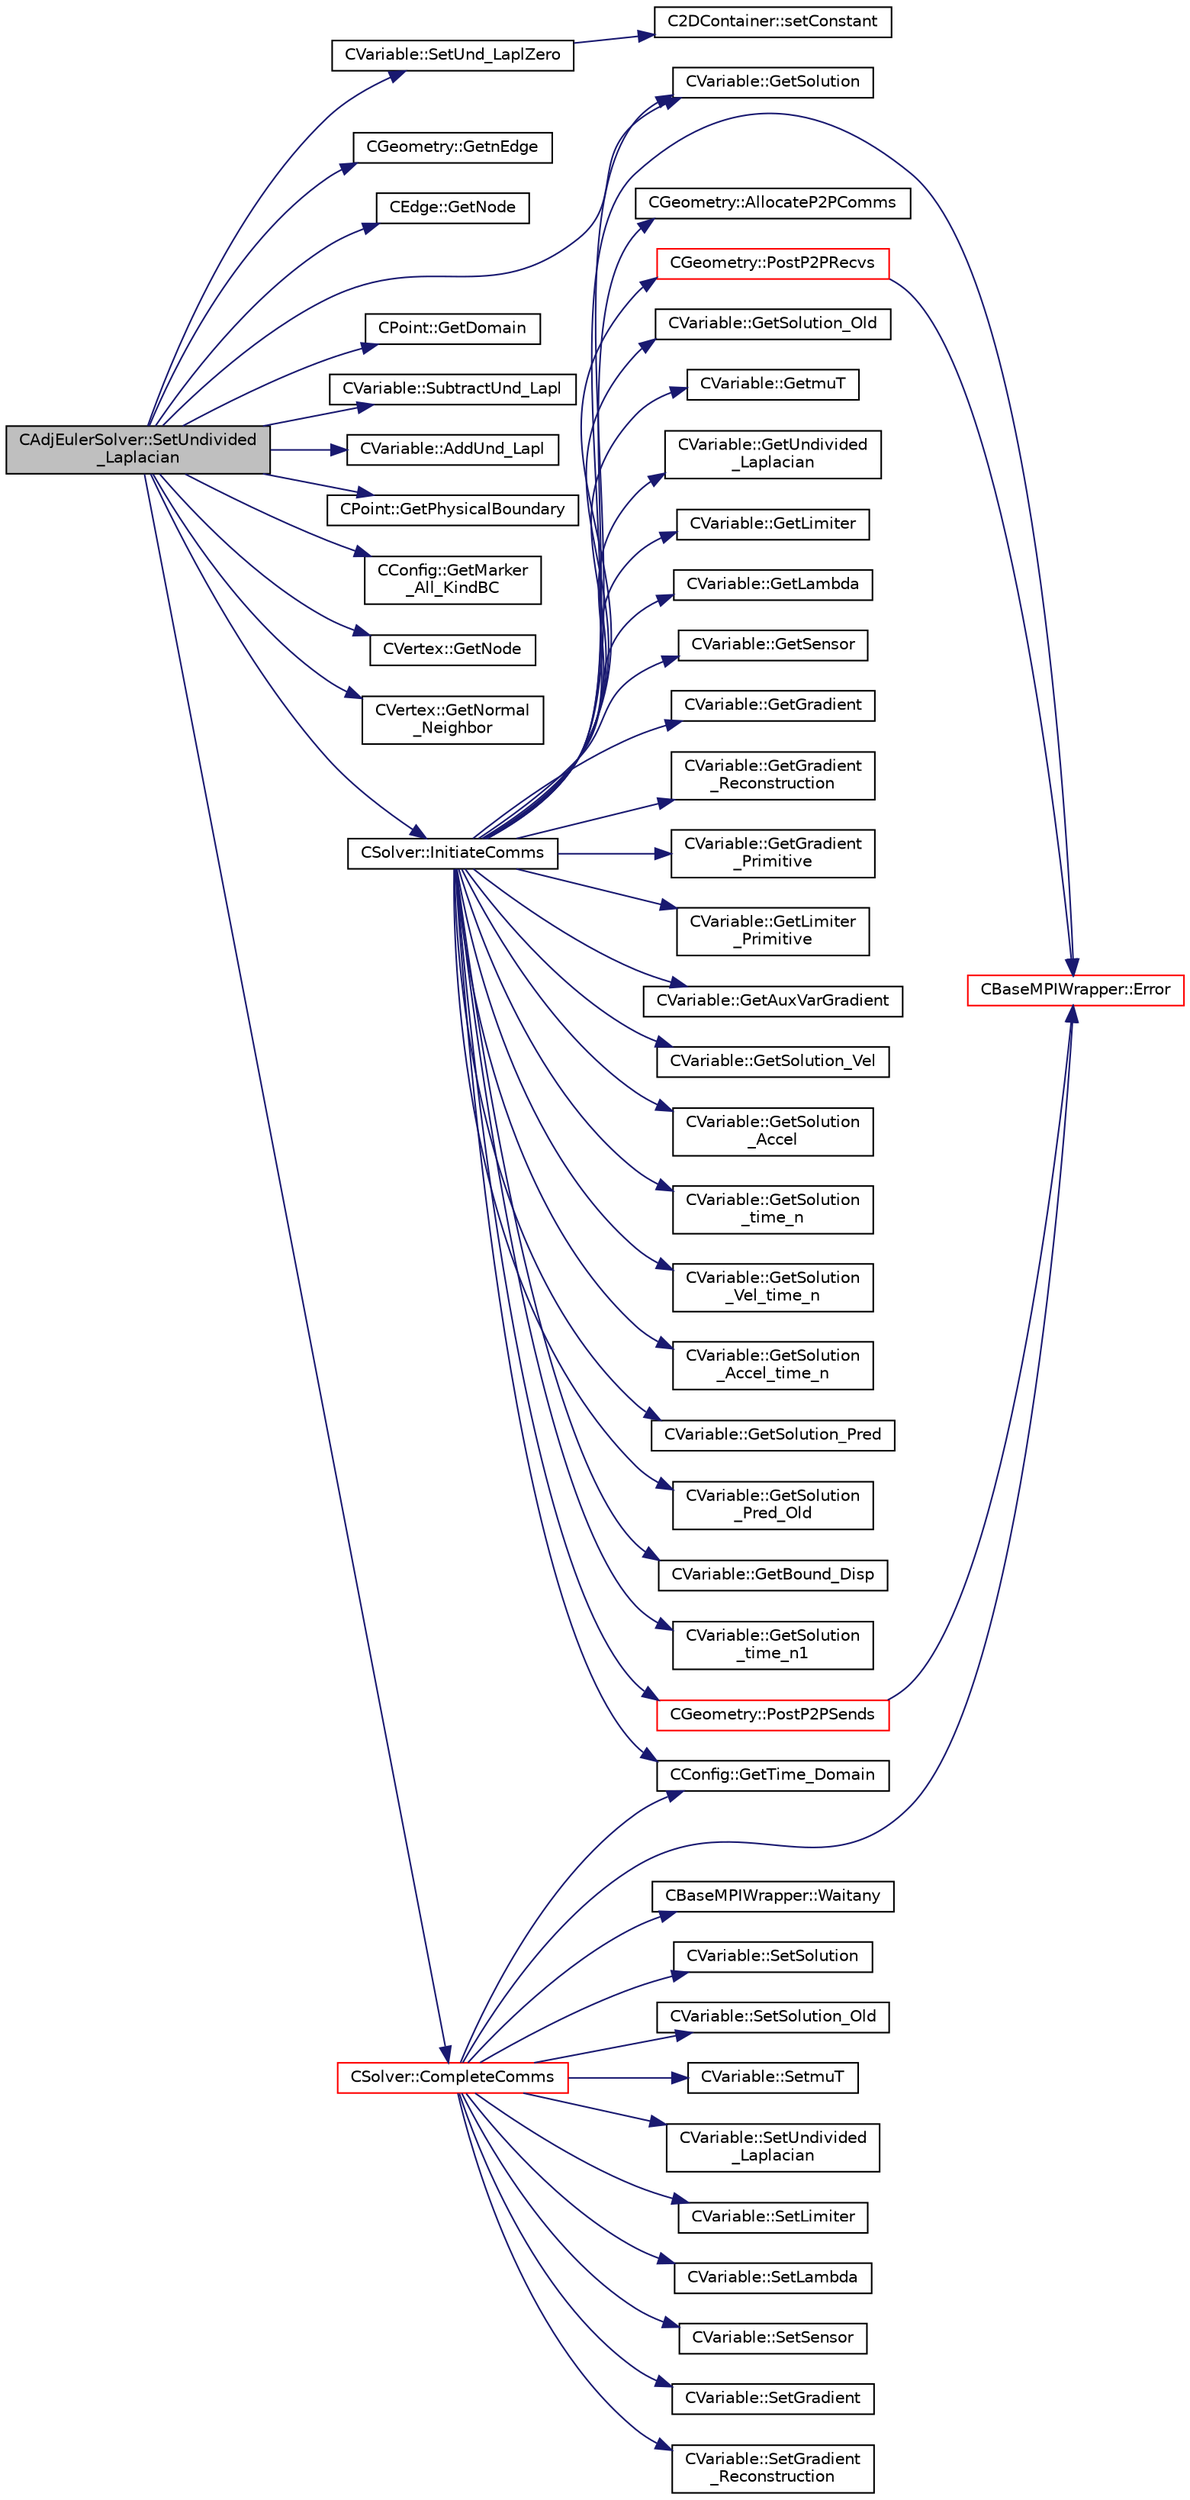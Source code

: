 digraph "CAdjEulerSolver::SetUndivided_Laplacian"
{
  edge [fontname="Helvetica",fontsize="10",labelfontname="Helvetica",labelfontsize="10"];
  node [fontname="Helvetica",fontsize="10",shape=record];
  rankdir="LR";
  Node1309 [label="CAdjEulerSolver::SetUndivided\l_Laplacian",height=0.2,width=0.4,color="black", fillcolor="grey75", style="filled", fontcolor="black"];
  Node1309 -> Node1310 [color="midnightblue",fontsize="10",style="solid",fontname="Helvetica"];
  Node1310 [label="CVariable::SetUnd_LaplZero",height=0.2,width=0.4,color="black", fillcolor="white", style="filled",URL="$class_c_variable.html#afd902392baa9f32817eb102ce3333b2d",tooltip="Set the undivided laplacian of the solution to zero. "];
  Node1310 -> Node1311 [color="midnightblue",fontsize="10",style="solid",fontname="Helvetica"];
  Node1311 [label="C2DContainer::setConstant",height=0.2,width=0.4,color="black", fillcolor="white", style="filled",URL="$class_c2_d_container.html#ab9f8a545ab85abdd3291f0f65b4f411b",tooltip="Set value of all entries to \"value\". "];
  Node1309 -> Node1312 [color="midnightblue",fontsize="10",style="solid",fontname="Helvetica"];
  Node1312 [label="CGeometry::GetnEdge",height=0.2,width=0.4,color="black", fillcolor="white", style="filled",URL="$class_c_geometry.html#a7d6e1e1d1e46da8f55ecbe1a9380530a",tooltip="Get number of edges. "];
  Node1309 -> Node1313 [color="midnightblue",fontsize="10",style="solid",fontname="Helvetica"];
  Node1313 [label="CEdge::GetNode",height=0.2,width=0.4,color="black", fillcolor="white", style="filled",URL="$class_c_edge.html#aee33b61d646e3fe59a4e23284ab1bf33",tooltip="Get the nodes of the edge. "];
  Node1309 -> Node1314 [color="midnightblue",fontsize="10",style="solid",fontname="Helvetica"];
  Node1314 [label="CVariable::GetSolution",height=0.2,width=0.4,color="black", fillcolor="white", style="filled",URL="$class_c_variable.html#a261483e39c23c1de7cb9aea7e917c121",tooltip="Get the solution. "];
  Node1309 -> Node1315 [color="midnightblue",fontsize="10",style="solid",fontname="Helvetica"];
  Node1315 [label="CPoint::GetDomain",height=0.2,width=0.4,color="black", fillcolor="white", style="filled",URL="$class_c_point.html#a1d7e22a60d4cfef356af1cba2bab3e55",tooltip="For parallel computation, its indicates if a point must be computed or not. "];
  Node1309 -> Node1316 [color="midnightblue",fontsize="10",style="solid",fontname="Helvetica"];
  Node1316 [label="CVariable::SubtractUnd_Lapl",height=0.2,width=0.4,color="black", fillcolor="white", style="filled",URL="$class_c_variable.html#a3e1fbb295367daa6dd39c85029aed7e5",tooltip="Subtract the value of the undivided laplacian of the solution. "];
  Node1309 -> Node1317 [color="midnightblue",fontsize="10",style="solid",fontname="Helvetica"];
  Node1317 [label="CVariable::AddUnd_Lapl",height=0.2,width=0.4,color="black", fillcolor="white", style="filled",URL="$class_c_variable.html#acaff2b205cec5e022381dbc11411e535",tooltip="Add the value of the undivided laplacian of the solution. "];
  Node1309 -> Node1318 [color="midnightblue",fontsize="10",style="solid",fontname="Helvetica"];
  Node1318 [label="CPoint::GetPhysicalBoundary",height=0.2,width=0.4,color="black", fillcolor="white", style="filled",URL="$class_c_point.html#a4eb5465beab412d0783a22515db2174d",tooltip="Provides information about if a point belong to the physical boundaries (without MPI). "];
  Node1309 -> Node1319 [color="midnightblue",fontsize="10",style="solid",fontname="Helvetica"];
  Node1319 [label="CConfig::GetMarker\l_All_KindBC",height=0.2,width=0.4,color="black", fillcolor="white", style="filled",URL="$class_c_config.html#a57d43acc1457d2d27095ce006218862e",tooltip="Get the kind of boundary for each marker. "];
  Node1309 -> Node1320 [color="midnightblue",fontsize="10",style="solid",fontname="Helvetica"];
  Node1320 [label="CVertex::GetNode",height=0.2,width=0.4,color="black", fillcolor="white", style="filled",URL="$class_c_vertex.html#a95c513bf927464157ed96b6c79779a1f",tooltip="Get the node of the vertex. "];
  Node1309 -> Node1321 [color="midnightblue",fontsize="10",style="solid",fontname="Helvetica"];
  Node1321 [label="CVertex::GetNormal\l_Neighbor",height=0.2,width=0.4,color="black", fillcolor="white", style="filled",URL="$class_c_vertex.html#a8d2bce3a6ee62007179e688dc2b9b182",tooltip="Get the value of the closest neighbor. "];
  Node1309 -> Node1322 [color="midnightblue",fontsize="10",style="solid",fontname="Helvetica"];
  Node1322 [label="CSolver::InitiateComms",height=0.2,width=0.4,color="black", fillcolor="white", style="filled",URL="$class_c_solver.html#a68ef94bc50683bd1f1d750b4a8cb7351",tooltip="Routine to load a solver quantity into the data structures for MPI point-to-point communication and t..."];
  Node1322 -> Node1323 [color="midnightblue",fontsize="10",style="solid",fontname="Helvetica"];
  Node1323 [label="CConfig::GetTime_Domain",height=0.2,width=0.4,color="black", fillcolor="white", style="filled",URL="$class_c_config.html#a6a11350b3c8d7577318be43cda6f7292",tooltip="Check if the multizone problem is solved for time domain. "];
  Node1322 -> Node1324 [color="midnightblue",fontsize="10",style="solid",fontname="Helvetica"];
  Node1324 [label="CBaseMPIWrapper::Error",height=0.2,width=0.4,color="red", fillcolor="white", style="filled",URL="$class_c_base_m_p_i_wrapper.html#a04457c47629bda56704e6a8804833eeb"];
  Node1322 -> Node1326 [color="midnightblue",fontsize="10",style="solid",fontname="Helvetica"];
  Node1326 [label="CGeometry::AllocateP2PComms",height=0.2,width=0.4,color="black", fillcolor="white", style="filled",URL="$class_c_geometry.html#ab8d78a9f4017431b7542e154f58a7e63",tooltip="Routine to allocate buffers for point-to-point MPI communications. Also called to dynamically realloc..."];
  Node1322 -> Node1327 [color="midnightblue",fontsize="10",style="solid",fontname="Helvetica"];
  Node1327 [label="CGeometry::PostP2PRecvs",height=0.2,width=0.4,color="red", fillcolor="white", style="filled",URL="$class_c_geometry.html#a35dd847b43dad069e3d73e376a0f32fb",tooltip="Routine to launch non-blocking recvs only for all point-to-point communication with neighboring parti..."];
  Node1327 -> Node1324 [color="midnightblue",fontsize="10",style="solid",fontname="Helvetica"];
  Node1322 -> Node1314 [color="midnightblue",fontsize="10",style="solid",fontname="Helvetica"];
  Node1322 -> Node1329 [color="midnightblue",fontsize="10",style="solid",fontname="Helvetica"];
  Node1329 [label="CVariable::GetSolution_Old",height=0.2,width=0.4,color="black", fillcolor="white", style="filled",URL="$class_c_variable.html#a70a9df6b6cc631f9c3b9a3ef7b3ecfe4",tooltip="Get the old solution of the problem (Runge-Kutta method) "];
  Node1322 -> Node1330 [color="midnightblue",fontsize="10",style="solid",fontname="Helvetica"];
  Node1330 [label="CVariable::GetmuT",height=0.2,width=0.4,color="black", fillcolor="white", style="filled",URL="$class_c_variable.html#ad35ee29420764dda0bbb574f7a7253e7",tooltip="Get the value of the eddy viscosity. "];
  Node1322 -> Node1331 [color="midnightblue",fontsize="10",style="solid",fontname="Helvetica"];
  Node1331 [label="CVariable::GetUndivided\l_Laplacian",height=0.2,width=0.4,color="black", fillcolor="white", style="filled",URL="$class_c_variable.html#a1dd90f7826e65b6b9fe15becaf82b1af",tooltip="Get the undivided laplacian of the solution. "];
  Node1322 -> Node1332 [color="midnightblue",fontsize="10",style="solid",fontname="Helvetica"];
  Node1332 [label="CVariable::GetLimiter",height=0.2,width=0.4,color="black", fillcolor="white", style="filled",URL="$class_c_variable.html#a9575966f5c250fca5f6c6ff4f2dd7558",tooltip="Get the value of the slope limiter. "];
  Node1322 -> Node1333 [color="midnightblue",fontsize="10",style="solid",fontname="Helvetica"];
  Node1333 [label="CVariable::GetLambda",height=0.2,width=0.4,color="black", fillcolor="white", style="filled",URL="$class_c_variable.html#af0b6afbd2666eab791d902f50fc3e869",tooltip="Get the value of the spectral radius. "];
  Node1322 -> Node1334 [color="midnightblue",fontsize="10",style="solid",fontname="Helvetica"];
  Node1334 [label="CVariable::GetSensor",height=0.2,width=0.4,color="black", fillcolor="white", style="filled",URL="$class_c_variable.html#afec545423f883bcd961ac9f1e5d18dd2",tooltip="Get the pressure sensor. "];
  Node1322 -> Node1335 [color="midnightblue",fontsize="10",style="solid",fontname="Helvetica"];
  Node1335 [label="CVariable::GetGradient",height=0.2,width=0.4,color="black", fillcolor="white", style="filled",URL="$class_c_variable.html#a7b58da4a928d622e7c2d4b4db047769d",tooltip="Get the value of the solution gradient. "];
  Node1322 -> Node1336 [color="midnightblue",fontsize="10",style="solid",fontname="Helvetica"];
  Node1336 [label="CVariable::GetGradient\l_Reconstruction",height=0.2,width=0.4,color="black", fillcolor="white", style="filled",URL="$class_c_variable.html#a977f02338e95faf16da03dceb858d21b",tooltip="Get the value of the primitive gradient for MUSCL reconstruction. "];
  Node1322 -> Node1337 [color="midnightblue",fontsize="10",style="solid",fontname="Helvetica"];
  Node1337 [label="CVariable::GetGradient\l_Primitive",height=0.2,width=0.4,color="black", fillcolor="white", style="filled",URL="$class_c_variable.html#a8b7f4e020a837b1fe639e8d875f964d5",tooltip="A virtual member. "];
  Node1322 -> Node1338 [color="midnightblue",fontsize="10",style="solid",fontname="Helvetica"];
  Node1338 [label="CVariable::GetLimiter\l_Primitive",height=0.2,width=0.4,color="black", fillcolor="white", style="filled",URL="$class_c_variable.html#a16ceb9b6d42113b37bb6f19652b22ed4",tooltip="A virtual member. "];
  Node1322 -> Node1339 [color="midnightblue",fontsize="10",style="solid",fontname="Helvetica"];
  Node1339 [label="CVariable::GetAuxVarGradient",height=0.2,width=0.4,color="black", fillcolor="white", style="filled",URL="$class_c_variable.html#a834d120ef94368df0db7b3b96a7a324c",tooltip="Get the gradient of the auxiliary variable. "];
  Node1322 -> Node1340 [color="midnightblue",fontsize="10",style="solid",fontname="Helvetica"];
  Node1340 [label="CVariable::GetSolution_Vel",height=0.2,width=0.4,color="black", fillcolor="white", style="filled",URL="$class_c_variable.html#ae403ee21871629716cbabead1c587dac",tooltip="Get the velocity (Structural Analysis). "];
  Node1322 -> Node1341 [color="midnightblue",fontsize="10",style="solid",fontname="Helvetica"];
  Node1341 [label="CVariable::GetSolution\l_Accel",height=0.2,width=0.4,color="black", fillcolor="white", style="filled",URL="$class_c_variable.html#aef2fdf091198070a00d12cdb4dea3ff6",tooltip="Get the acceleration (Structural Analysis). "];
  Node1322 -> Node1342 [color="midnightblue",fontsize="10",style="solid",fontname="Helvetica"];
  Node1342 [label="CVariable::GetSolution\l_time_n",height=0.2,width=0.4,color="black", fillcolor="white", style="filled",URL="$class_c_variable.html#a9162db789c2ca2b71159697cc500fcce",tooltip="Get the solution at time n. "];
  Node1322 -> Node1343 [color="midnightblue",fontsize="10",style="solid",fontname="Helvetica"];
  Node1343 [label="CVariable::GetSolution\l_Vel_time_n",height=0.2,width=0.4,color="black", fillcolor="white", style="filled",URL="$class_c_variable.html#ab36e9bb95a17f0561a94edb80f1ca4c0",tooltip="Get the velocity of the nodes (Structural Analysis) at time n. "];
  Node1322 -> Node1344 [color="midnightblue",fontsize="10",style="solid",fontname="Helvetica"];
  Node1344 [label="CVariable::GetSolution\l_Accel_time_n",height=0.2,width=0.4,color="black", fillcolor="white", style="filled",URL="$class_c_variable.html#acb493936a05287142a6257122f5cefb5",tooltip="Get the acceleration of the nodes (Structural Analysis) at time n. "];
  Node1322 -> Node1345 [color="midnightblue",fontsize="10",style="solid",fontname="Helvetica"];
  Node1345 [label="CVariable::GetSolution_Pred",height=0.2,width=0.4,color="black", fillcolor="white", style="filled",URL="$class_c_variable.html#adba4a8e082e70a9a6fe5d1d9c6e5c820",tooltip="A virtual member. Get the value of the solution predictor. "];
  Node1322 -> Node1346 [color="midnightblue",fontsize="10",style="solid",fontname="Helvetica"];
  Node1346 [label="CVariable::GetSolution\l_Pred_Old",height=0.2,width=0.4,color="black", fillcolor="white", style="filled",URL="$class_c_variable.html#a626f4cad3d20be125e844b9076e44e07",tooltip="A virtual member. Get the value of the solution predictor. "];
  Node1322 -> Node1347 [color="midnightblue",fontsize="10",style="solid",fontname="Helvetica"];
  Node1347 [label="CVariable::GetBound_Disp",height=0.2,width=0.4,color="black", fillcolor="white", style="filled",URL="$class_c_variable.html#a7e382eae45700e5c1e8973292c08f128",tooltip="A virtual member. Get the value of the displacement imposed at the boundary. "];
  Node1322 -> Node1348 [color="midnightblue",fontsize="10",style="solid",fontname="Helvetica"];
  Node1348 [label="CVariable::GetSolution\l_time_n1",height=0.2,width=0.4,color="black", fillcolor="white", style="filled",URL="$class_c_variable.html#a584e438afb716aa0ffce4ccc9b469ef6",tooltip="Get the solution at time n-1. "];
  Node1322 -> Node1349 [color="midnightblue",fontsize="10",style="solid",fontname="Helvetica"];
  Node1349 [label="CGeometry::PostP2PSends",height=0.2,width=0.4,color="red", fillcolor="white", style="filled",URL="$class_c_geometry.html#a3db8e369fc532db7a85a27fbb01056fe",tooltip="Routine to launch a single non-blocking send once the buffer is loaded for a point-to-point commucati..."];
  Node1349 -> Node1324 [color="midnightblue",fontsize="10",style="solid",fontname="Helvetica"];
  Node1309 -> Node1351 [color="midnightblue",fontsize="10",style="solid",fontname="Helvetica"];
  Node1351 [label="CSolver::CompleteComms",height=0.2,width=0.4,color="red", fillcolor="white", style="filled",URL="$class_c_solver.html#a8d3046ad54e177f0705a2bff99c1cf16",tooltip="Routine to complete the set of non-blocking communications launched by InitiateComms() and unpacking ..."];
  Node1351 -> Node1352 [color="midnightblue",fontsize="10",style="solid",fontname="Helvetica"];
  Node1352 [label="CBaseMPIWrapper::Waitany",height=0.2,width=0.4,color="black", fillcolor="white", style="filled",URL="$class_c_base_m_p_i_wrapper.html#ade364e6661c9eec2070a2448dbb5750b"];
  Node1351 -> Node1353 [color="midnightblue",fontsize="10",style="solid",fontname="Helvetica"];
  Node1353 [label="CVariable::SetSolution",height=0.2,width=0.4,color="black", fillcolor="white", style="filled",URL="$class_c_variable.html#a22fbbd7bc6491672843000644a05c6a5",tooltip="Set the value of the solution, all variables. "];
  Node1351 -> Node1354 [color="midnightblue",fontsize="10",style="solid",fontname="Helvetica"];
  Node1354 [label="CVariable::SetSolution_Old",height=0.2,width=0.4,color="black", fillcolor="white", style="filled",URL="$class_c_variable.html#a6ee4d8d450971204cc054a33d6473732",tooltip="Set the value of the old solution. "];
  Node1351 -> Node1355 [color="midnightblue",fontsize="10",style="solid",fontname="Helvetica"];
  Node1355 [label="CVariable::SetmuT",height=0.2,width=0.4,color="black", fillcolor="white", style="filled",URL="$class_c_variable.html#a91256a1e927c5a529d853d0f127243de",tooltip="Set the value of the eddy viscosity. "];
  Node1351 -> Node1356 [color="midnightblue",fontsize="10",style="solid",fontname="Helvetica"];
  Node1356 [label="CVariable::SetUndivided\l_Laplacian",height=0.2,width=0.4,color="black", fillcolor="white", style="filled",URL="$class_c_variable.html#ad3ffccf8e47dccac8bb71b4d8fdbc1be",tooltip="Set the value of the undivided laplacian of the solution. "];
  Node1351 -> Node1357 [color="midnightblue",fontsize="10",style="solid",fontname="Helvetica"];
  Node1357 [label="CVariable::SetLimiter",height=0.2,width=0.4,color="black", fillcolor="white", style="filled",URL="$class_c_variable.html#a7facd577dde974e01c3de9b6f273232e",tooltip="Set the value of the limiter. "];
  Node1351 -> Node1358 [color="midnightblue",fontsize="10",style="solid",fontname="Helvetica"];
  Node1358 [label="CVariable::SetLambda",height=0.2,width=0.4,color="black", fillcolor="white", style="filled",URL="$class_c_variable.html#afc0086076d62561f31a39f774c297428",tooltip="Set the value of the spectral radius. "];
  Node1351 -> Node1359 [color="midnightblue",fontsize="10",style="solid",fontname="Helvetica"];
  Node1359 [label="CVariable::SetSensor",height=0.2,width=0.4,color="black", fillcolor="white", style="filled",URL="$class_c_variable.html#a79ebe4ea3cc8eccd8b004256c5492a9e",tooltip="Set pressure sensor. "];
  Node1351 -> Node1360 [color="midnightblue",fontsize="10",style="solid",fontname="Helvetica"];
  Node1360 [label="CVariable::SetGradient",height=0.2,width=0.4,color="black", fillcolor="white", style="filled",URL="$class_c_variable.html#ac8c7b0cf3048fa7610597fe9660bc325",tooltip="Set the gradient of the solution. "];
  Node1351 -> Node1361 [color="midnightblue",fontsize="10",style="solid",fontname="Helvetica"];
  Node1361 [label="CVariable::SetGradient\l_Reconstruction",height=0.2,width=0.4,color="black", fillcolor="white", style="filled",URL="$class_c_variable.html#a028a17ae05aea6ae047a4a24cf595e5c",tooltip="Set the value of the primitive gradient for MUSCL reconstruction. "];
  Node1351 -> Node1323 [color="midnightblue",fontsize="10",style="solid",fontname="Helvetica"];
  Node1351 -> Node1324 [color="midnightblue",fontsize="10",style="solid",fontname="Helvetica"];
}
